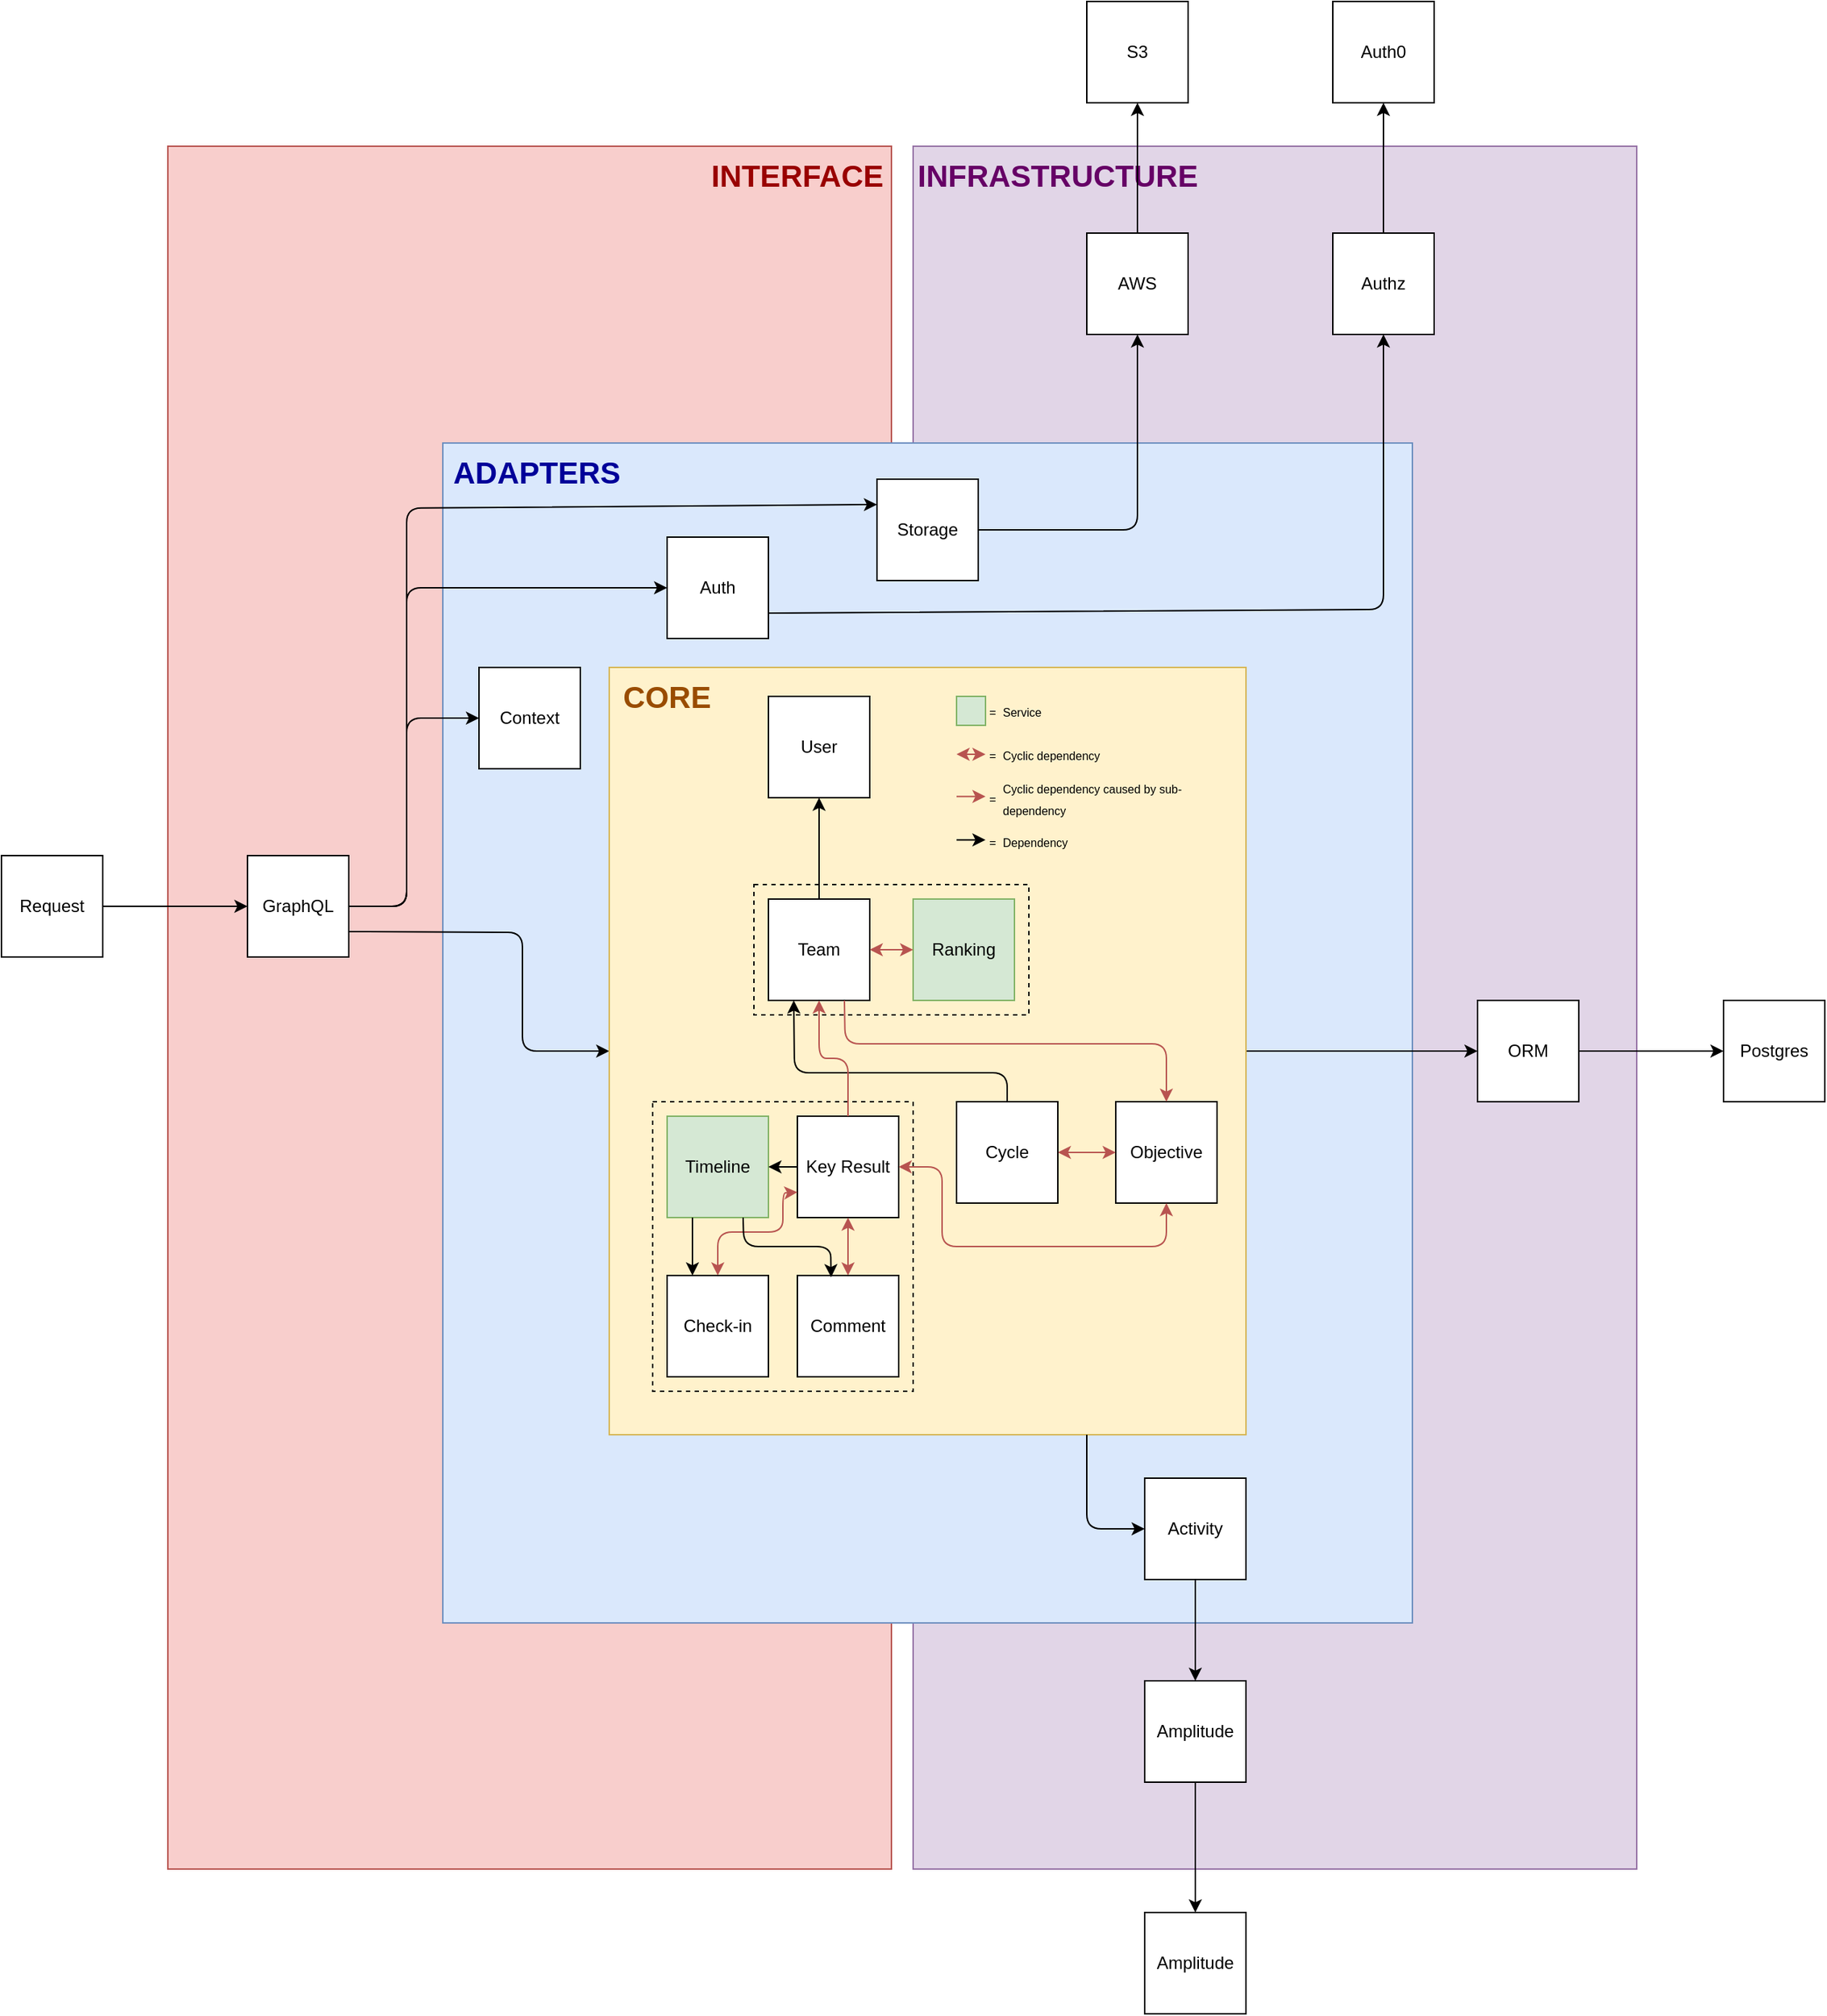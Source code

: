 <mxfile version="14.6.9" type="device"><diagram id="_fEYOjk2JGpcG-bITTup" name="Page-1"><mxGraphModel dx="2670" dy="2147" grid="1" gridSize="10" guides="1" tooltips="1" connect="1" arrows="1" fold="1" page="1" pageScale="1" pageWidth="850" pageHeight="1100" math="0" shadow="0"><root><mxCell id="0"/><mxCell id="1" parent="0"/><mxCell id="x6u9S2iKTdO4kT6Zfy6x-138" value="" style="rounded=0;whiteSpace=wrap;html=1;fillColor=#f8cecc;align=center;strokeColor=#b85450;" vertex="1" parent="1"><mxGeometry x="-75" y="-20" width="500" height="1190" as="geometry"/></mxCell><mxCell id="x6u9S2iKTdO4kT6Zfy6x-132" value="" style="rounded=0;whiteSpace=wrap;html=1;fillColor=#e1d5e7;align=center;strokeColor=#9673a6;" vertex="1" parent="1"><mxGeometry x="440" y="-20" width="500" height="1190" as="geometry"/></mxCell><mxCell id="x6u9S2iKTdO4kT6Zfy6x-91" value="" style="rounded=0;whiteSpace=wrap;html=1;fillColor=#dae8fc;align=center;strokeColor=#6c8ebf;" vertex="1" parent="1"><mxGeometry x="115" y="185" width="670" height="815" as="geometry"/></mxCell><mxCell id="x6u9S2iKTdO4kT6Zfy6x-47" value="Storage" style="rounded=0;whiteSpace=wrap;html=1;align=center;" vertex="1" parent="1"><mxGeometry x="415" y="210" width="70" height="70" as="geometry"/></mxCell><mxCell id="x6u9S2iKTdO4kT6Zfy6x-49" value="AWS" style="rounded=0;whiteSpace=wrap;html=1;align=center;" vertex="1" parent="1"><mxGeometry x="560" y="40" width="70" height="70" as="geometry"/></mxCell><mxCell id="x6u9S2iKTdO4kT6Zfy6x-50" value="S3" style="rounded=0;whiteSpace=wrap;html=1;align=center;" vertex="1" parent="1"><mxGeometry x="560" y="-120" width="70" height="70" as="geometry"/></mxCell><mxCell id="x6u9S2iKTdO4kT6Zfy6x-51" value="ORM" style="rounded=0;whiteSpace=wrap;html=1;align=center;" vertex="1" parent="1"><mxGeometry x="830" y="570" width="70" height="70" as="geometry"/></mxCell><mxCell id="x6u9S2iKTdO4kT6Zfy6x-131" value="&lt;font color=&quot;#000099&quot;&gt;&lt;b&gt;&lt;font style=&quot;font-size: 21px&quot;&gt;ADAPTERS&lt;/font&gt;&lt;/b&gt;&lt;/font&gt;" style="text;html=1;strokeColor=none;fillColor=none;align=center;verticalAlign=middle;whiteSpace=wrap;rounded=0;" vertex="1" parent="1"><mxGeometry x="115" y="185" width="130" height="40" as="geometry"/></mxCell><mxCell id="x6u9S2iKTdO4kT6Zfy6x-134" value="&lt;font color=&quot;#660066&quot;&gt;&lt;b&gt;&lt;font style=&quot;font-size: 21px&quot;&gt;INFRASTRUCTURE&lt;/font&gt;&lt;/b&gt;&lt;/font&gt;" style="text;html=1;strokeColor=none;fillColor=none;align=center;verticalAlign=middle;whiteSpace=wrap;rounded=0;" vertex="1" parent="1"><mxGeometry x="440" y="-20" width="200" height="40" as="geometry"/></mxCell><mxCell id="x6u9S2iKTdO4kT6Zfy6x-135" value="" style="endArrow=classic;html=1;exitX=1;exitY=0.5;exitDx=0;exitDy=0;entryX=0.5;entryY=1;entryDx=0;entryDy=0;" edge="1" parent="1" source="x6u9S2iKTdO4kT6Zfy6x-47" target="x6u9S2iKTdO4kT6Zfy6x-49"><mxGeometry width="50" height="50" relative="1" as="geometry"><mxPoint x="600" y="360" as="sourcePoint"/><mxPoint x="650" y="310" as="targetPoint"/><Array as="points"><mxPoint x="595" y="245"/></Array></mxGeometry></mxCell><mxCell id="x6u9S2iKTdO4kT6Zfy6x-136" value="" style="endArrow=classic;html=1;exitX=0.5;exitY=0;exitDx=0;exitDy=0;entryX=0.5;entryY=1;entryDx=0;entryDy=0;" edge="1" parent="1" source="x6u9S2iKTdO4kT6Zfy6x-49" target="x6u9S2iKTdO4kT6Zfy6x-50"><mxGeometry width="50" height="50" relative="1" as="geometry"><mxPoint x="600" y="360" as="sourcePoint"/><mxPoint x="650" y="310" as="targetPoint"/></mxGeometry></mxCell><mxCell id="x6u9S2iKTdO4kT6Zfy6x-137" value="" style="endArrow=classic;html=1;exitX=1;exitY=0.5;exitDx=0;exitDy=0;entryX=0;entryY=0.5;entryDx=0;entryDy=0;" edge="1" parent="1" source="x6u9S2iKTdO4kT6Zfy6x-44" target="x6u9S2iKTdO4kT6Zfy6x-51"><mxGeometry width="50" height="50" relative="1" as="geometry"><mxPoint x="670" y="570" as="sourcePoint"/><mxPoint x="720" y="520" as="targetPoint"/></mxGeometry></mxCell><mxCell id="x6u9S2iKTdO4kT6Zfy6x-139" value="&lt;b&gt;&lt;font style=&quot;font-size: 21px&quot; color=&quot;#990000&quot;&gt;INTERFACE&lt;/font&gt;&lt;/b&gt;" style="text;html=1;strokeColor=none;fillColor=none;align=center;verticalAlign=middle;whiteSpace=wrap;rounded=0;" vertex="1" parent="1"><mxGeometry x="295" y="-20" width="130" height="40" as="geometry"/></mxCell><mxCell id="x6u9S2iKTdO4kT6Zfy6x-140" value="Authz" style="rounded=0;whiteSpace=wrap;html=1;align=center;" vertex="1" parent="1"><mxGeometry x="730" y="40" width="70" height="70" as="geometry"/></mxCell><mxCell id="x6u9S2iKTdO4kT6Zfy6x-141" value="Auth0" style="rounded=0;whiteSpace=wrap;html=1;align=center;" vertex="1" parent="1"><mxGeometry x="730" y="-120" width="70" height="70" as="geometry"/></mxCell><mxCell id="x6u9S2iKTdO4kT6Zfy6x-142" value="" style="endArrow=classic;html=1;exitX=0.5;exitY=0;exitDx=0;exitDy=0;entryX=0.5;entryY=1;entryDx=0;entryDy=0;" edge="1" parent="1" source="x6u9S2iKTdO4kT6Zfy6x-140" target="x6u9S2iKTdO4kT6Zfy6x-141"><mxGeometry width="50" height="50" relative="1" as="geometry"><mxPoint x="330" y="450" as="sourcePoint"/><mxPoint x="380" y="400" as="targetPoint"/></mxGeometry></mxCell><mxCell id="x6u9S2iKTdO4kT6Zfy6x-143" value="Auth" style="rounded=0;whiteSpace=wrap;html=1;align=center;" vertex="1" parent="1"><mxGeometry x="270" y="250" width="70" height="70" as="geometry"/></mxCell><mxCell id="x6u9S2iKTdO4kT6Zfy6x-144" value="" style="endArrow=classic;html=1;exitX=1;exitY=0.75;exitDx=0;exitDy=0;entryX=0.5;entryY=1;entryDx=0;entryDy=0;" edge="1" parent="1" source="x6u9S2iKTdO4kT6Zfy6x-143" target="x6u9S2iKTdO4kT6Zfy6x-140"><mxGeometry width="50" height="50" relative="1" as="geometry"><mxPoint x="450" y="340" as="sourcePoint"/><mxPoint x="500" y="290" as="targetPoint"/><Array as="points"><mxPoint x="765" y="300"/></Array></mxGeometry></mxCell><mxCell id="x6u9S2iKTdO4kT6Zfy6x-145" value="Context" style="rounded=0;whiteSpace=wrap;html=1;align=center;" vertex="1" parent="1"><mxGeometry x="140" y="340" width="70" height="70" as="geometry"/></mxCell><mxCell id="x6u9S2iKTdO4kT6Zfy6x-146" value="GraphQL" style="rounded=0;whiteSpace=wrap;html=1;align=center;" vertex="1" parent="1"><mxGeometry x="-20" y="470" width="70" height="70" as="geometry"/></mxCell><mxCell id="x6u9S2iKTdO4kT6Zfy6x-147" value="Request" style="rounded=0;whiteSpace=wrap;html=1;align=center;" vertex="1" parent="1"><mxGeometry x="-190" y="470" width="70" height="70" as="geometry"/></mxCell><mxCell id="x6u9S2iKTdO4kT6Zfy6x-149" value="" style="endArrow=classic;html=1;exitX=1;exitY=0.5;exitDx=0;exitDy=0;entryX=0;entryY=0.5;entryDx=0;entryDy=0;" edge="1" parent="1" source="x6u9S2iKTdO4kT6Zfy6x-147" target="x6u9S2iKTdO4kT6Zfy6x-146"><mxGeometry width="50" height="50" relative="1" as="geometry"><mxPoint x="360" y="470" as="sourcePoint"/><mxPoint x="410" y="420" as="targetPoint"/></mxGeometry></mxCell><mxCell id="x6u9S2iKTdO4kT6Zfy6x-150" value="" style="endArrow=classic;html=1;exitX=1;exitY=0.5;exitDx=0;exitDy=0;entryX=0;entryY=0.5;entryDx=0;entryDy=0;" edge="1" parent="1" source="x6u9S2iKTdO4kT6Zfy6x-146" target="x6u9S2iKTdO4kT6Zfy6x-145"><mxGeometry width="50" height="50" relative="1" as="geometry"><mxPoint x="360" y="470" as="sourcePoint"/><mxPoint x="410" y="420" as="targetPoint"/><Array as="points"><mxPoint x="90" y="505"/><mxPoint x="90" y="375"/></Array></mxGeometry></mxCell><mxCell id="x6u9S2iKTdO4kT6Zfy6x-151" value="" style="endArrow=classic;html=1;exitX=1;exitY=0.5;exitDx=0;exitDy=0;entryX=0;entryY=0.5;entryDx=0;entryDy=0;" edge="1" parent="1" source="x6u9S2iKTdO4kT6Zfy6x-146" target="x6u9S2iKTdO4kT6Zfy6x-143"><mxGeometry width="50" height="50" relative="1" as="geometry"><mxPoint x="240" y="490" as="sourcePoint"/><mxPoint x="290" y="440" as="targetPoint"/><Array as="points"><mxPoint x="90" y="505"/><mxPoint x="90" y="285"/></Array></mxGeometry></mxCell><mxCell id="x6u9S2iKTdO4kT6Zfy6x-153" value="" style="endArrow=classic;html=1;exitX=1;exitY=0.5;exitDx=0;exitDy=0;entryX=0;entryY=0.25;entryDx=0;entryDy=0;" edge="1" parent="1" source="x6u9S2iKTdO4kT6Zfy6x-146" target="x6u9S2iKTdO4kT6Zfy6x-47"><mxGeometry width="50" height="50" relative="1" as="geometry"><mxPoint x="240" y="490" as="sourcePoint"/><mxPoint x="290" y="440" as="targetPoint"/><Array as="points"><mxPoint x="90" y="505"/><mxPoint x="90" y="230"/></Array></mxGeometry></mxCell><mxCell id="x6u9S2iKTdO4kT6Zfy6x-155" value="" style="endArrow=classic;html=1;exitX=1;exitY=0.75;exitDx=0;exitDy=0;entryX=0;entryY=0.5;entryDx=0;entryDy=0;" edge="1" parent="1" source="x6u9S2iKTdO4kT6Zfy6x-146" target="x6u9S2iKTdO4kT6Zfy6x-44"><mxGeometry width="50" height="50" relative="1" as="geometry"><mxPoint x="240" y="490" as="sourcePoint"/><mxPoint x="290" y="440" as="targetPoint"/><Array as="points"><mxPoint x="170" y="523"/><mxPoint x="170" y="605"/></Array></mxGeometry></mxCell><mxCell id="x6u9S2iKTdO4kT6Zfy6x-164" value="Postgres" style="rounded=0;whiteSpace=wrap;html=1;align=center;" vertex="1" parent="1"><mxGeometry x="1000" y="570" width="70" height="70" as="geometry"/></mxCell><mxCell id="x6u9S2iKTdO4kT6Zfy6x-165" value="" style="endArrow=classic;html=1;exitX=1;exitY=0.5;exitDx=0;exitDy=0;entryX=0;entryY=0.5;entryDx=0;entryDy=0;" edge="1" parent="1" source="x6u9S2iKTdO4kT6Zfy6x-51" target="x6u9S2iKTdO4kT6Zfy6x-164"><mxGeometry width="50" height="50" relative="1" as="geometry"><mxPoint x="880" y="750" as="sourcePoint"/><mxPoint x="930" y="700" as="targetPoint"/></mxGeometry></mxCell><mxCell id="x6u9S2iKTdO4kT6Zfy6x-44" value="" style="rounded=0;whiteSpace=wrap;html=1;fillColor=#fff2cc;align=center;strokeColor=#d6b656;" vertex="1" parent="1"><mxGeometry x="230" y="340" width="440" height="530" as="geometry"/></mxCell><mxCell id="x6u9S2iKTdO4kT6Zfy6x-43" value="" style="group" vertex="1" connectable="0" parent="1"><mxGeometry x="260" y="360" width="390" height="480" as="geometry"/></mxCell><mxCell id="x6u9S2iKTdO4kT6Zfy6x-14" value="" style="rounded=0;whiteSpace=wrap;html=1;dashed=1;fillColor=none;" vertex="1" parent="x6u9S2iKTdO4kT6Zfy6x-43"><mxGeometry y="280" width="180" height="200" as="geometry"/></mxCell><mxCell id="x6u9S2iKTdO4kT6Zfy6x-13" value="" style="rounded=0;whiteSpace=wrap;html=1;dashed=1;fillColor=none;" vertex="1" parent="x6u9S2iKTdO4kT6Zfy6x-43"><mxGeometry x="70" y="130" width="190" height="90" as="geometry"/></mxCell><mxCell id="x6u9S2iKTdO4kT6Zfy6x-1" value="User" style="rounded=0;whiteSpace=wrap;html=1;" vertex="1" parent="x6u9S2iKTdO4kT6Zfy6x-43"><mxGeometry x="80" width="70" height="70" as="geometry"/></mxCell><mxCell id="x6u9S2iKTdO4kT6Zfy6x-12" value="" style="edgeStyle=orthogonalEdgeStyle;rounded=0;orthogonalLoop=1;jettySize=auto;html=1;" edge="1" parent="x6u9S2iKTdO4kT6Zfy6x-43" source="x6u9S2iKTdO4kT6Zfy6x-2" target="x6u9S2iKTdO4kT6Zfy6x-1"><mxGeometry relative="1" as="geometry"/></mxCell><mxCell id="x6u9S2iKTdO4kT6Zfy6x-2" value="Team" style="rounded=0;whiteSpace=wrap;html=1;" vertex="1" parent="x6u9S2iKTdO4kT6Zfy6x-43"><mxGeometry x="80" y="140" width="70" height="70" as="geometry"/></mxCell><mxCell id="x6u9S2iKTdO4kT6Zfy6x-3" value="Ranking" style="rounded=0;whiteSpace=wrap;html=1;fillColor=#d5e8d4;strokeColor=#82b366;" vertex="1" parent="x6u9S2iKTdO4kT6Zfy6x-43"><mxGeometry x="180" y="140" width="70" height="70" as="geometry"/></mxCell><mxCell id="x6u9S2iKTdO4kT6Zfy6x-11" value="" style="edgeStyle=orthogonalEdgeStyle;rounded=0;orthogonalLoop=1;jettySize=auto;html=1;startArrow=classic;startFill=1;fillColor=#f8cecc;strokeColor=#b85450;" edge="1" parent="x6u9S2iKTdO4kT6Zfy6x-43" source="x6u9S2iKTdO4kT6Zfy6x-2" target="x6u9S2iKTdO4kT6Zfy6x-3"><mxGeometry relative="1" as="geometry"/></mxCell><mxCell id="x6u9S2iKTdO4kT6Zfy6x-4" value="Objective" style="rounded=0;whiteSpace=wrap;html=1;" vertex="1" parent="x6u9S2iKTdO4kT6Zfy6x-43"><mxGeometry x="320" y="280" width="70" height="70" as="geometry"/></mxCell><mxCell id="x6u9S2iKTdO4kT6Zfy6x-17" value="" style="edgeStyle=orthogonalEdgeStyle;rounded=0;orthogonalLoop=1;jettySize=auto;html=1;startArrow=classic;startFill=1;fillColor=#f8cecc;strokeColor=#b85450;" edge="1" parent="x6u9S2iKTdO4kT6Zfy6x-43" source="x6u9S2iKTdO4kT6Zfy6x-6" target="x6u9S2iKTdO4kT6Zfy6x-4"><mxGeometry relative="1" as="geometry"/></mxCell><mxCell id="x6u9S2iKTdO4kT6Zfy6x-6" value="Cycle" style="rounded=0;whiteSpace=wrap;html=1;" vertex="1" parent="x6u9S2iKTdO4kT6Zfy6x-43"><mxGeometry x="210" y="280" width="70" height="70" as="geometry"/></mxCell><mxCell id="x6u9S2iKTdO4kT6Zfy6x-7" value="Key Result" style="rounded=0;whiteSpace=wrap;html=1;" vertex="1" parent="x6u9S2iKTdO4kT6Zfy6x-43"><mxGeometry x="100" y="290" width="70" height="70" as="geometry"/></mxCell><mxCell id="x6u9S2iKTdO4kT6Zfy6x-8" value="Timeline" style="rounded=0;whiteSpace=wrap;html=1;fillColor=#d5e8d4;strokeColor=#82b366;" vertex="1" parent="x6u9S2iKTdO4kT6Zfy6x-43"><mxGeometry x="10" y="290" width="70" height="70" as="geometry"/></mxCell><mxCell id="x6u9S2iKTdO4kT6Zfy6x-9" value="Check-in" style="rounded=0;whiteSpace=wrap;html=1;" vertex="1" parent="x6u9S2iKTdO4kT6Zfy6x-43"><mxGeometry x="10" y="400" width="70" height="70" as="geometry"/></mxCell><mxCell id="x6u9S2iKTdO4kT6Zfy6x-10" value="Comment" style="rounded=0;whiteSpace=wrap;html=1;" vertex="1" parent="x6u9S2iKTdO4kT6Zfy6x-43"><mxGeometry x="100" y="400" width="70" height="70" as="geometry"/></mxCell><mxCell id="x6u9S2iKTdO4kT6Zfy6x-15" value="" style="endArrow=classic;html=1;exitX=0.75;exitY=1;exitDx=0;exitDy=0;entryX=0.5;entryY=0;entryDx=0;entryDy=0;fillColor=#f8cecc;strokeColor=#b85450;startArrow=none;startFill=0;" edge="1" parent="x6u9S2iKTdO4kT6Zfy6x-43" source="x6u9S2iKTdO4kT6Zfy6x-2" target="x6u9S2iKTdO4kT6Zfy6x-4"><mxGeometry width="50" height="50" relative="1" as="geometry"><mxPoint x="180" y="380" as="sourcePoint"/><mxPoint x="230" y="330" as="targetPoint"/><Array as="points"><mxPoint x="133" y="240"/><mxPoint x="355" y="240"/></Array></mxGeometry></mxCell><mxCell id="x6u9S2iKTdO4kT6Zfy6x-16" value="" style="endArrow=classic;html=1;exitX=0.5;exitY=0;exitDx=0;exitDy=0;entryX=0.25;entryY=1;entryDx=0;entryDy=0;" edge="1" parent="x6u9S2iKTdO4kT6Zfy6x-43" source="x6u9S2iKTdO4kT6Zfy6x-6" target="x6u9S2iKTdO4kT6Zfy6x-2"><mxGeometry width="50" height="50" relative="1" as="geometry"><mxPoint x="200" y="370" as="sourcePoint"/><mxPoint x="250" y="320" as="targetPoint"/><Array as="points"><mxPoint x="245" y="260"/><mxPoint x="98" y="260"/></Array></mxGeometry></mxCell><mxCell id="x6u9S2iKTdO4kT6Zfy6x-18" value="" style="rounded=0;whiteSpace=wrap;html=1;fillColor=#d5e8d4;strokeColor=#82b366;" vertex="1" parent="x6u9S2iKTdO4kT6Zfy6x-43"><mxGeometry x="210" width="20" height="20" as="geometry"/></mxCell><mxCell id="x6u9S2iKTdO4kT6Zfy6x-20" value="" style="endArrow=classic;html=1;fillColor=#f8cecc;strokeColor=#b85450;startArrow=classic;startFill=1;" edge="1" parent="x6u9S2iKTdO4kT6Zfy6x-43"><mxGeometry width="50" height="50" relative="1" as="geometry"><mxPoint x="210" y="40" as="sourcePoint"/><mxPoint x="230" y="40" as="targetPoint"/></mxGeometry></mxCell><mxCell id="x6u9S2iKTdO4kT6Zfy6x-23" value="" style="endArrow=classic;html=1;fillColor=#f8cecc;strokeColor=#b85450;startArrow=none;startFill=0;" edge="1" parent="x6u9S2iKTdO4kT6Zfy6x-43"><mxGeometry width="50" height="50" relative="1" as="geometry"><mxPoint x="210" y="69.17" as="sourcePoint"/><mxPoint x="230" y="69.17" as="targetPoint"/></mxGeometry></mxCell><mxCell id="x6u9S2iKTdO4kT6Zfy6x-24" value="&lt;font style=&quot;font-size: 8px&quot;&gt;=&lt;/font&gt;" style="text;html=1;strokeColor=none;fillColor=none;align=center;verticalAlign=middle;whiteSpace=wrap;rounded=0;dashed=1;" vertex="1" parent="x6u9S2iKTdO4kT6Zfy6x-43"><mxGeometry x="230" y="60" width="10" height="20" as="geometry"/></mxCell><mxCell id="x6u9S2iKTdO4kT6Zfy6x-25" value="&lt;font style=&quot;font-size: 8px&quot;&gt;Cyclic dependency caused by sub-dependency&lt;br&gt;&lt;/font&gt;" style="text;html=1;strokeColor=none;fillColor=none;align=left;verticalAlign=middle;whiteSpace=wrap;rounded=0;dashed=1;" vertex="1" parent="x6u9S2iKTdO4kT6Zfy6x-43"><mxGeometry x="240" y="60" width="150" height="20" as="geometry"/></mxCell><mxCell id="x6u9S2iKTdO4kT6Zfy6x-28" value="&lt;font style=&quot;font-size: 8px&quot;&gt;=&lt;/font&gt;" style="text;html=1;strokeColor=none;fillColor=none;align=center;verticalAlign=middle;whiteSpace=wrap;rounded=0;dashed=1;" vertex="1" parent="x6u9S2iKTdO4kT6Zfy6x-43"><mxGeometry x="230" y="30" width="10" height="20" as="geometry"/></mxCell><mxCell id="x6u9S2iKTdO4kT6Zfy6x-29" value="&lt;font style=&quot;font-size: 8px&quot;&gt;Cyclic dependency&lt;br&gt;&lt;/font&gt;" style="text;html=1;strokeColor=none;fillColor=none;align=left;verticalAlign=middle;whiteSpace=wrap;rounded=0;dashed=1;" vertex="1" parent="x6u9S2iKTdO4kT6Zfy6x-43"><mxGeometry x="240" y="30" width="150" height="20" as="geometry"/></mxCell><mxCell id="x6u9S2iKTdO4kT6Zfy6x-30" value="&lt;font style=&quot;font-size: 8px&quot;&gt;=&lt;/font&gt;" style="text;html=1;strokeColor=none;fillColor=none;align=center;verticalAlign=middle;whiteSpace=wrap;rounded=0;dashed=1;" vertex="1" parent="x6u9S2iKTdO4kT6Zfy6x-43"><mxGeometry x="230" width="10" height="20" as="geometry"/></mxCell><mxCell id="x6u9S2iKTdO4kT6Zfy6x-31" value="&lt;font style=&quot;font-size: 8px&quot;&gt;Service&lt;/font&gt;" style="text;html=1;strokeColor=none;fillColor=none;align=left;verticalAlign=middle;whiteSpace=wrap;rounded=0;dashed=1;" vertex="1" parent="x6u9S2iKTdO4kT6Zfy6x-43"><mxGeometry x="240" width="150" height="20" as="geometry"/></mxCell><mxCell id="x6u9S2iKTdO4kT6Zfy6x-32" value="" style="endArrow=classic;html=1;exitX=0.5;exitY=1;exitDx=0;exitDy=0;entryX=1;entryY=0.5;entryDx=0;entryDy=0;fillColor=#f8cecc;strokeColor=#b85450;startArrow=classic;startFill=1;" edge="1" parent="x6u9S2iKTdO4kT6Zfy6x-43" source="x6u9S2iKTdO4kT6Zfy6x-4" target="x6u9S2iKTdO4kT6Zfy6x-7"><mxGeometry width="50" height="50" relative="1" as="geometry"><mxPoint x="200" y="440" as="sourcePoint"/><mxPoint x="250" y="390" as="targetPoint"/><Array as="points"><mxPoint x="355" y="380"/><mxPoint x="200" y="380"/><mxPoint x="200" y="325"/></Array></mxGeometry></mxCell><mxCell id="x6u9S2iKTdO4kT6Zfy6x-33" value="" style="endArrow=classic;html=1;exitX=0.5;exitY=1;exitDx=0;exitDy=0;entryX=0.5;entryY=0;entryDx=0;entryDy=0;fillColor=#f8cecc;strokeColor=#b85450;startArrow=classic;startFill=1;" edge="1" parent="x6u9S2iKTdO4kT6Zfy6x-43" source="x6u9S2iKTdO4kT6Zfy6x-7" target="x6u9S2iKTdO4kT6Zfy6x-10"><mxGeometry width="50" height="50" relative="1" as="geometry"><mxPoint x="200" y="440" as="sourcePoint"/><mxPoint x="250" y="390" as="targetPoint"/></mxGeometry></mxCell><mxCell id="x6u9S2iKTdO4kT6Zfy6x-34" value="" style="endArrow=classic;html=1;exitX=0;exitY=0.5;exitDx=0;exitDy=0;entryX=1;entryY=0.5;entryDx=0;entryDy=0;" edge="1" parent="x6u9S2iKTdO4kT6Zfy6x-43" source="x6u9S2iKTdO4kT6Zfy6x-7" target="x6u9S2iKTdO4kT6Zfy6x-8"><mxGeometry width="50" height="50" relative="1" as="geometry"><mxPoint x="200" y="440" as="sourcePoint"/><mxPoint x="250" y="390" as="targetPoint"/></mxGeometry></mxCell><mxCell id="x6u9S2iKTdO4kT6Zfy6x-35" value="" style="endArrow=classic;html=1;exitX=0;exitY=0.75;exitDx=0;exitDy=0;entryX=0.5;entryY=0;entryDx=0;entryDy=0;fillColor=#f8cecc;strokeColor=#b85450;startArrow=classic;startFill=1;" edge="1" parent="x6u9S2iKTdO4kT6Zfy6x-43" source="x6u9S2iKTdO4kT6Zfy6x-7" target="x6u9S2iKTdO4kT6Zfy6x-9"><mxGeometry width="50" height="50" relative="1" as="geometry"><mxPoint x="200" y="440" as="sourcePoint"/><mxPoint x="250" y="390" as="targetPoint"/><Array as="points"><mxPoint x="90" y="343"/><mxPoint x="90" y="370"/><mxPoint x="45" y="370"/></Array></mxGeometry></mxCell><mxCell id="x6u9S2iKTdO4kT6Zfy6x-36" value="" style="endArrow=classic;html=1;startArrow=none;startFill=0;" edge="1" parent="x6u9S2iKTdO4kT6Zfy6x-43"><mxGeometry width="50" height="50" relative="1" as="geometry"><mxPoint x="210" y="99.17" as="sourcePoint"/><mxPoint x="230" y="99.17" as="targetPoint"/></mxGeometry></mxCell><mxCell id="x6u9S2iKTdO4kT6Zfy6x-37" value="&lt;font style=&quot;font-size: 8px&quot;&gt;=&lt;/font&gt;" style="text;html=1;strokeColor=none;fillColor=none;align=center;verticalAlign=middle;whiteSpace=wrap;rounded=0;dashed=1;" vertex="1" parent="x6u9S2iKTdO4kT6Zfy6x-43"><mxGeometry x="230" y="90" width="10" height="20" as="geometry"/></mxCell><mxCell id="x6u9S2iKTdO4kT6Zfy6x-38" value="&lt;font style=&quot;font-size: 8px&quot;&gt;Dependency&lt;/font&gt;" style="text;html=1;strokeColor=none;fillColor=none;align=left;verticalAlign=middle;whiteSpace=wrap;rounded=0;dashed=1;" vertex="1" parent="x6u9S2iKTdO4kT6Zfy6x-43"><mxGeometry x="240" y="90" width="150" height="20" as="geometry"/></mxCell><mxCell id="x6u9S2iKTdO4kT6Zfy6x-40" value="" style="endArrow=classic;html=1;exitX=0.5;exitY=0;exitDx=0;exitDy=0;entryX=0.5;entryY=1;entryDx=0;entryDy=0;fillColor=#f8cecc;strokeColor=#b85450;" edge="1" parent="x6u9S2iKTdO4kT6Zfy6x-43" source="x6u9S2iKTdO4kT6Zfy6x-7" target="x6u9S2iKTdO4kT6Zfy6x-2"><mxGeometry width="50" height="50" relative="1" as="geometry"><mxPoint x="200" y="360" as="sourcePoint"/><mxPoint x="250" y="310" as="targetPoint"/><Array as="points"><mxPoint x="135" y="250"/><mxPoint x="115" y="250"/></Array></mxGeometry></mxCell><mxCell id="x6u9S2iKTdO4kT6Zfy6x-41" value="" style="endArrow=classic;html=1;exitX=0.25;exitY=1;exitDx=0;exitDy=0;entryX=0.25;entryY=0;entryDx=0;entryDy=0;" edge="1" parent="x6u9S2iKTdO4kT6Zfy6x-43" source="x6u9S2iKTdO4kT6Zfy6x-8" target="x6u9S2iKTdO4kT6Zfy6x-9"><mxGeometry width="50" height="50" relative="1" as="geometry"><mxPoint x="200" y="360" as="sourcePoint"/><mxPoint x="250" y="310" as="targetPoint"/></mxGeometry></mxCell><mxCell id="x6u9S2iKTdO4kT6Zfy6x-42" value="" style="endArrow=classic;html=1;exitX=0.75;exitY=1;exitDx=0;exitDy=0;entryX=0.333;entryY=0.017;entryDx=0;entryDy=0;entryPerimeter=0;" edge="1" parent="x6u9S2iKTdO4kT6Zfy6x-43" source="x6u9S2iKTdO4kT6Zfy6x-8" target="x6u9S2iKTdO4kT6Zfy6x-10"><mxGeometry width="50" height="50" relative="1" as="geometry"><mxPoint x="200" y="360" as="sourcePoint"/><mxPoint x="250" y="310" as="targetPoint"/><Array as="points"><mxPoint x="63" y="380"/><mxPoint x="123" y="380"/></Array></mxGeometry></mxCell><mxCell id="x6u9S2iKTdO4kT6Zfy6x-45" value="&lt;font color=&quot;#994C00&quot;&gt;&lt;b&gt;&lt;font style=&quot;font-size: 21px&quot;&gt;CORE&lt;/font&gt;&lt;/b&gt;&lt;/font&gt;" style="text;html=1;strokeColor=none;fillColor=none;align=center;verticalAlign=middle;whiteSpace=wrap;rounded=0;" vertex="1" parent="1"><mxGeometry x="230" y="340" width="80" height="40" as="geometry"/></mxCell><mxCell id="x6u9S2iKTdO4kT6Zfy6x-166" value="Activity" style="rounded=0;whiteSpace=wrap;html=1;align=center;" vertex="1" parent="1"><mxGeometry x="600" y="900" width="70" height="70" as="geometry"/></mxCell><mxCell id="x6u9S2iKTdO4kT6Zfy6x-167" value="Amplitude" style="rounded=0;whiteSpace=wrap;html=1;align=center;" vertex="1" parent="1"><mxGeometry x="600" y="1040" width="70" height="70" as="geometry"/></mxCell><mxCell id="x6u9S2iKTdO4kT6Zfy6x-168" value="Amplitude" style="rounded=0;whiteSpace=wrap;html=1;align=center;" vertex="1" parent="1"><mxGeometry x="600" y="1200" width="70" height="70" as="geometry"/></mxCell><mxCell id="x6u9S2iKTdO4kT6Zfy6x-169" value="" style="endArrow=classic;html=1;exitX=0.75;exitY=1;exitDx=0;exitDy=0;entryX=0;entryY=0.5;entryDx=0;entryDy=0;" edge="1" parent="1" source="x6u9S2iKTdO4kT6Zfy6x-44" target="x6u9S2iKTdO4kT6Zfy6x-166"><mxGeometry width="50" height="50" relative="1" as="geometry"><mxPoint x="740" y="920" as="sourcePoint"/><mxPoint x="790" y="870" as="targetPoint"/><Array as="points"><mxPoint x="560" y="935"/></Array></mxGeometry></mxCell><mxCell id="x6u9S2iKTdO4kT6Zfy6x-170" value="" style="endArrow=classic;html=1;exitX=0.5;exitY=1;exitDx=0;exitDy=0;entryX=0.5;entryY=0;entryDx=0;entryDy=0;" edge="1" parent="1" source="x6u9S2iKTdO4kT6Zfy6x-166" target="x6u9S2iKTdO4kT6Zfy6x-167"><mxGeometry width="50" height="50" relative="1" as="geometry"><mxPoint x="740" y="920" as="sourcePoint"/><mxPoint x="790" y="870" as="targetPoint"/></mxGeometry></mxCell><mxCell id="x6u9S2iKTdO4kT6Zfy6x-171" value="" style="endArrow=classic;html=1;exitX=0.5;exitY=1;exitDx=0;exitDy=0;entryX=0.5;entryY=0;entryDx=0;entryDy=0;" edge="1" parent="1" source="x6u9S2iKTdO4kT6Zfy6x-167" target="x6u9S2iKTdO4kT6Zfy6x-168"><mxGeometry width="50" height="50" relative="1" as="geometry"><mxPoint x="740" y="920" as="sourcePoint"/><mxPoint x="790" y="870" as="targetPoint"/></mxGeometry></mxCell></root></mxGraphModel></diagram></mxfile>